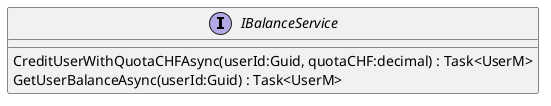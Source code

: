 @startuml
interface IBalanceService {
    CreditUserWithQuotaCHFAsync(userId:Guid, quotaCHF:decimal) : Task<UserM>
    GetUserBalanceAsync(userId:Guid) : Task<UserM>
}
@enduml
